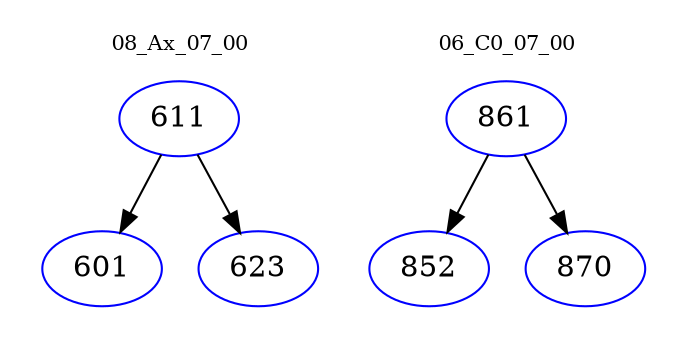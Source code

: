 digraph{
subgraph cluster_0 {
color = white
label = "08_Ax_07_00";
fontsize=10;
T0_611 [label="611", color="blue"]
T0_611 -> T0_601 [color="black"]
T0_601 [label="601", color="blue"]
T0_611 -> T0_623 [color="black"]
T0_623 [label="623", color="blue"]
}
subgraph cluster_1 {
color = white
label = "06_C0_07_00";
fontsize=10;
T1_861 [label="861", color="blue"]
T1_861 -> T1_852 [color="black"]
T1_852 [label="852", color="blue"]
T1_861 -> T1_870 [color="black"]
T1_870 [label="870", color="blue"]
}
}
